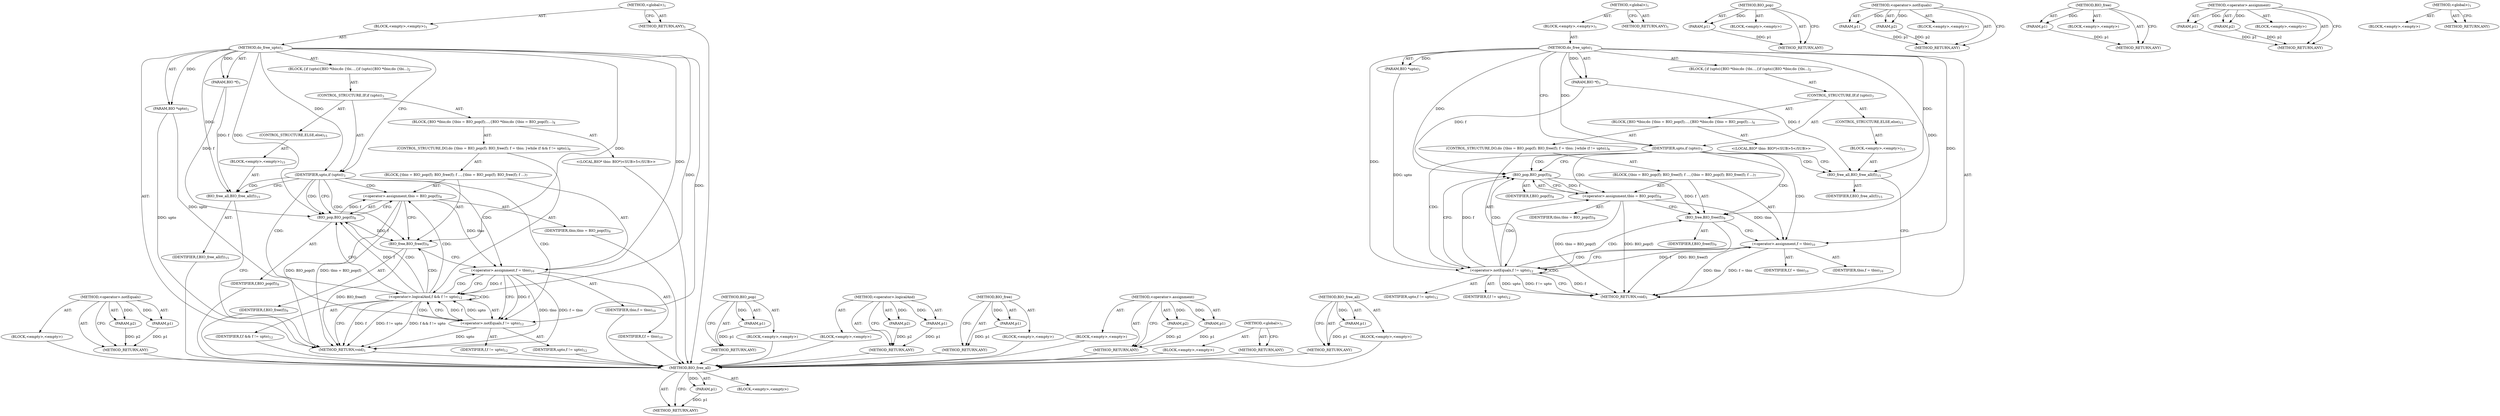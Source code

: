 digraph "BIO_free_all" {
vulnerable_69 [label=<(METHOD,BIO_free_all)>];
vulnerable_70 [label=<(PARAM,p1)>];
vulnerable_71 [label=<(BLOCK,&lt;empty&gt;,&lt;empty&gt;)>];
vulnerable_72 [label=<(METHOD_RETURN,ANY)>];
vulnerable_6 [label=<(METHOD,&lt;global&gt;)<SUB>1</SUB>>];
vulnerable_7 [label=<(BLOCK,&lt;empty&gt;,&lt;empty&gt;)<SUB>1</SUB>>];
vulnerable_8 [label=<(METHOD,do_free_upto)<SUB>1</SUB>>];
vulnerable_9 [label=<(PARAM,BIO *f)<SUB>1</SUB>>];
vulnerable_10 [label=<(PARAM,BIO *upto)<SUB>1</SUB>>];
vulnerable_11 [label=<(BLOCK,{
	if (upto)
		{
		BIO *tbio;
		do 
			{
			tbi...,{
	if (upto)
		{
		BIO *tbio;
		do 
			{
			tbi...)<SUB>2</SUB>>];
vulnerable_12 [label=<(CONTROL_STRUCTURE,IF,if (upto))<SUB>3</SUB>>];
vulnerable_13 [label=<(IDENTIFIER,upto,if (upto))<SUB>3</SUB>>];
vulnerable_14 [label=<(BLOCK,{
		BIO *tbio;
		do 
			{
			tbio = BIO_pop(f);...,{
		BIO *tbio;
		do 
			{
			tbio = BIO_pop(f);...)<SUB>4</SUB>>];
vulnerable_15 [label="<(LOCAL,BIO* tbio: BIO*)<SUB>5</SUB>>"];
vulnerable_16 [label=<(CONTROL_STRUCTURE,DO,do 
			{
			tbio = BIO_pop(f);
 			BIO_free(f);
 			f = tbio;
 			}
		while (f != upto);)<SUB>6</SUB>>];
vulnerable_17 [label=<(BLOCK,{
			tbio = BIO_pop(f);
 			BIO_free(f);
 			f ...,{
			tbio = BIO_pop(f);
 			BIO_free(f);
 			f ...)<SUB>7</SUB>>];
vulnerable_18 [label=<(&lt;operator&gt;.assignment,tbio = BIO_pop(f))<SUB>8</SUB>>];
vulnerable_19 [label=<(IDENTIFIER,tbio,tbio = BIO_pop(f))<SUB>8</SUB>>];
vulnerable_20 [label=<(BIO_pop,BIO_pop(f))<SUB>8</SUB>>];
vulnerable_21 [label=<(IDENTIFIER,f,BIO_pop(f))<SUB>8</SUB>>];
vulnerable_22 [label=<(BIO_free,BIO_free(f))<SUB>9</SUB>>];
vulnerable_23 [label=<(IDENTIFIER,f,BIO_free(f))<SUB>9</SUB>>];
vulnerable_24 [label=<(&lt;operator&gt;.assignment,f = tbio)<SUB>10</SUB>>];
vulnerable_25 [label=<(IDENTIFIER,f,f = tbio)<SUB>10</SUB>>];
vulnerable_26 [label=<(IDENTIFIER,tbio,f = tbio)<SUB>10</SUB>>];
vulnerable_27 [label=<(&lt;operator&gt;.notEquals,f != upto)<SUB>12</SUB>>];
vulnerable_28 [label=<(IDENTIFIER,f,f != upto)<SUB>12</SUB>>];
vulnerable_29 [label=<(IDENTIFIER,upto,f != upto)<SUB>12</SUB>>];
vulnerable_30 [label=<(CONTROL_STRUCTURE,ELSE,else)<SUB>15</SUB>>];
vulnerable_31 [label=<(BLOCK,&lt;empty&gt;,&lt;empty&gt;)<SUB>15</SUB>>];
vulnerable_32 [label=<(BIO_free_all,BIO_free_all(f))<SUB>15</SUB>>];
vulnerable_33 [label=<(IDENTIFIER,f,BIO_free_all(f))<SUB>15</SUB>>];
vulnerable_34 [label=<(METHOD_RETURN,void)<SUB>1</SUB>>];
vulnerable_36 [label=<(METHOD_RETURN,ANY)<SUB>1</SUB>>];
vulnerable_56 [label=<(METHOD,BIO_pop)>];
vulnerable_57 [label=<(PARAM,p1)>];
vulnerable_58 [label=<(BLOCK,&lt;empty&gt;,&lt;empty&gt;)>];
vulnerable_59 [label=<(METHOD_RETURN,ANY)>];
vulnerable_64 [label=<(METHOD,&lt;operator&gt;.notEquals)>];
vulnerable_65 [label=<(PARAM,p1)>];
vulnerable_66 [label=<(PARAM,p2)>];
vulnerable_67 [label=<(BLOCK,&lt;empty&gt;,&lt;empty&gt;)>];
vulnerable_68 [label=<(METHOD_RETURN,ANY)>];
vulnerable_60 [label=<(METHOD,BIO_free)>];
vulnerable_61 [label=<(PARAM,p1)>];
vulnerable_62 [label=<(BLOCK,&lt;empty&gt;,&lt;empty&gt;)>];
vulnerable_63 [label=<(METHOD_RETURN,ANY)>];
vulnerable_51 [label=<(METHOD,&lt;operator&gt;.assignment)>];
vulnerable_52 [label=<(PARAM,p1)>];
vulnerable_53 [label=<(PARAM,p2)>];
vulnerable_54 [label=<(BLOCK,&lt;empty&gt;,&lt;empty&gt;)>];
vulnerable_55 [label=<(METHOD_RETURN,ANY)>];
vulnerable_45 [label=<(METHOD,&lt;global&gt;)<SUB>1</SUB>>];
vulnerable_46 [label=<(BLOCK,&lt;empty&gt;,&lt;empty&gt;)>];
vulnerable_47 [label=<(METHOD_RETURN,ANY)>];
fixed_71 [label=<(METHOD,&lt;operator&gt;.notEquals)>];
fixed_72 [label=<(PARAM,p1)>];
fixed_73 [label=<(PARAM,p2)>];
fixed_74 [label=<(BLOCK,&lt;empty&gt;,&lt;empty&gt;)>];
fixed_75 [label=<(METHOD_RETURN,ANY)>];
fixed_6 [label=<(METHOD,&lt;global&gt;)<SUB>1</SUB>>];
fixed_7 [label=<(BLOCK,&lt;empty&gt;,&lt;empty&gt;)<SUB>1</SUB>>];
fixed_8 [label=<(METHOD,do_free_upto)<SUB>1</SUB>>];
fixed_9 [label=<(PARAM,BIO *f)<SUB>1</SUB>>];
fixed_10 [label=<(PARAM,BIO *upto)<SUB>1</SUB>>];
fixed_11 [label=<(BLOCK,{
	if (upto)
		{
		BIO *tbio;
		do 
			{
			tbi...,{
	if (upto)
		{
		BIO *tbio;
		do 
			{
			tbi...)<SUB>2</SUB>>];
fixed_12 [label=<(CONTROL_STRUCTURE,IF,if (upto))<SUB>3</SUB>>];
fixed_13 [label=<(IDENTIFIER,upto,if (upto))<SUB>3</SUB>>];
fixed_14 [label=<(BLOCK,{
		BIO *tbio;
		do 
			{
			tbio = BIO_pop(f);...,{
		BIO *tbio;
		do 
			{
			tbio = BIO_pop(f);...)<SUB>4</SUB>>];
fixed_15 [label="<(LOCAL,BIO* tbio: BIO*)<SUB>5</SUB>>"];
fixed_16 [label=<(CONTROL_STRUCTURE,DO,do 
			{
			tbio = BIO_pop(f);
 			BIO_free(f);
 			f = tbio;
 			}
		while (f &amp;&amp; f != upto);)<SUB>6</SUB>>];
fixed_17 [label=<(BLOCK,{
			tbio = BIO_pop(f);
 			BIO_free(f);
 			f ...,{
			tbio = BIO_pop(f);
 			BIO_free(f);
 			f ...)<SUB>7</SUB>>];
fixed_18 [label=<(&lt;operator&gt;.assignment,tbio = BIO_pop(f))<SUB>8</SUB>>];
fixed_19 [label=<(IDENTIFIER,tbio,tbio = BIO_pop(f))<SUB>8</SUB>>];
fixed_20 [label=<(BIO_pop,BIO_pop(f))<SUB>8</SUB>>];
fixed_21 [label=<(IDENTIFIER,f,BIO_pop(f))<SUB>8</SUB>>];
fixed_22 [label=<(BIO_free,BIO_free(f))<SUB>9</SUB>>];
fixed_23 [label=<(IDENTIFIER,f,BIO_free(f))<SUB>9</SUB>>];
fixed_24 [label=<(&lt;operator&gt;.assignment,f = tbio)<SUB>10</SUB>>];
fixed_25 [label=<(IDENTIFIER,f,f = tbio)<SUB>10</SUB>>];
fixed_26 [label=<(IDENTIFIER,tbio,f = tbio)<SUB>10</SUB>>];
fixed_27 [label=<(&lt;operator&gt;.logicalAnd,f &amp;&amp; f != upto)<SUB>12</SUB>>];
fixed_28 [label=<(IDENTIFIER,f,f &amp;&amp; f != upto)<SUB>12</SUB>>];
fixed_29 [label=<(&lt;operator&gt;.notEquals,f != upto)<SUB>12</SUB>>];
fixed_30 [label=<(IDENTIFIER,f,f != upto)<SUB>12</SUB>>];
fixed_31 [label=<(IDENTIFIER,upto,f != upto)<SUB>12</SUB>>];
fixed_32 [label=<(CONTROL_STRUCTURE,ELSE,else)<SUB>15</SUB>>];
fixed_33 [label=<(BLOCK,&lt;empty&gt;,&lt;empty&gt;)<SUB>15</SUB>>];
fixed_34 [label=<(BIO_free_all,BIO_free_all(f))<SUB>15</SUB>>];
fixed_35 [label=<(IDENTIFIER,f,BIO_free_all(f))<SUB>15</SUB>>];
fixed_36 [label=<(METHOD_RETURN,void)<SUB>1</SUB>>];
fixed_38 [label=<(METHOD_RETURN,ANY)<SUB>1</SUB>>];
fixed_58 [label=<(METHOD,BIO_pop)>];
fixed_59 [label=<(PARAM,p1)>];
fixed_60 [label=<(BLOCK,&lt;empty&gt;,&lt;empty&gt;)>];
fixed_61 [label=<(METHOD_RETURN,ANY)>];
fixed_66 [label=<(METHOD,&lt;operator&gt;.logicalAnd)>];
fixed_67 [label=<(PARAM,p1)>];
fixed_68 [label=<(PARAM,p2)>];
fixed_69 [label=<(BLOCK,&lt;empty&gt;,&lt;empty&gt;)>];
fixed_70 [label=<(METHOD_RETURN,ANY)>];
fixed_62 [label=<(METHOD,BIO_free)>];
fixed_63 [label=<(PARAM,p1)>];
fixed_64 [label=<(BLOCK,&lt;empty&gt;,&lt;empty&gt;)>];
fixed_65 [label=<(METHOD_RETURN,ANY)>];
fixed_53 [label=<(METHOD,&lt;operator&gt;.assignment)>];
fixed_54 [label=<(PARAM,p1)>];
fixed_55 [label=<(PARAM,p2)>];
fixed_56 [label=<(BLOCK,&lt;empty&gt;,&lt;empty&gt;)>];
fixed_57 [label=<(METHOD_RETURN,ANY)>];
fixed_47 [label=<(METHOD,&lt;global&gt;)<SUB>1</SUB>>];
fixed_48 [label=<(BLOCK,&lt;empty&gt;,&lt;empty&gt;)>];
fixed_49 [label=<(METHOD_RETURN,ANY)>];
fixed_76 [label=<(METHOD,BIO_free_all)>];
fixed_77 [label=<(PARAM,p1)>];
fixed_78 [label=<(BLOCK,&lt;empty&gt;,&lt;empty&gt;)>];
fixed_79 [label=<(METHOD_RETURN,ANY)>];
vulnerable_69 -> vulnerable_70  [key=0, label="AST: "];
vulnerable_69 -> vulnerable_70  [key=1, label="DDG: "];
vulnerable_69 -> vulnerable_71  [key=0, label="AST: "];
vulnerable_69 -> vulnerable_72  [key=0, label="AST: "];
vulnerable_69 -> vulnerable_72  [key=1, label="CFG: "];
vulnerable_70 -> vulnerable_72  [key=0, label="DDG: p1"];
vulnerable_6 -> vulnerable_7  [key=0, label="AST: "];
vulnerable_6 -> vulnerable_36  [key=0, label="AST: "];
vulnerable_6 -> vulnerable_36  [key=1, label="CFG: "];
vulnerable_7 -> vulnerable_8  [key=0, label="AST: "];
vulnerable_8 -> vulnerable_9  [key=0, label="AST: "];
vulnerable_8 -> vulnerable_9  [key=1, label="DDG: "];
vulnerable_8 -> vulnerable_10  [key=0, label="AST: "];
vulnerable_8 -> vulnerable_10  [key=1, label="DDG: "];
vulnerable_8 -> vulnerable_11  [key=0, label="AST: "];
vulnerable_8 -> vulnerable_34  [key=0, label="AST: "];
vulnerable_8 -> vulnerable_13  [key=0, label="CFG: "];
vulnerable_8 -> vulnerable_13  [key=1, label="DDG: "];
vulnerable_8 -> vulnerable_24  [key=0, label="DDG: "];
vulnerable_8 -> vulnerable_27  [key=0, label="DDG: "];
vulnerable_8 -> vulnerable_32  [key=0, label="DDG: "];
vulnerable_8 -> vulnerable_22  [key=0, label="DDG: "];
vulnerable_8 -> vulnerable_20  [key=0, label="DDG: "];
vulnerable_9 -> vulnerable_32  [key=0, label="DDG: f"];
vulnerable_9 -> vulnerable_20  [key=0, label="DDG: f"];
vulnerable_10 -> vulnerable_27  [key=0, label="DDG: upto"];
vulnerable_11 -> vulnerable_12  [key=0, label="AST: "];
vulnerable_12 -> vulnerable_13  [key=0, label="AST: "];
vulnerable_12 -> vulnerable_14  [key=0, label="AST: "];
vulnerable_12 -> vulnerable_30  [key=0, label="AST: "];
vulnerable_13 -> vulnerable_20  [key=0, label="CFG: "];
vulnerable_13 -> vulnerable_20  [key=1, label="CDG: "];
vulnerable_13 -> vulnerable_32  [key=0, label="CFG: "];
vulnerable_13 -> vulnerable_32  [key=1, label="CDG: "];
vulnerable_13 -> vulnerable_24  [key=0, label="CDG: "];
vulnerable_13 -> vulnerable_18  [key=0, label="CDG: "];
vulnerable_13 -> vulnerable_22  [key=0, label="CDG: "];
vulnerable_13 -> vulnerable_27  [key=0, label="CDG: "];
vulnerable_14 -> vulnerable_15  [key=0, label="AST: "];
vulnerable_14 -> vulnerable_16  [key=0, label="AST: "];
vulnerable_16 -> vulnerable_17  [key=0, label="AST: "];
vulnerable_16 -> vulnerable_27  [key=0, label="AST: "];
vulnerable_17 -> vulnerable_18  [key=0, label="AST: "];
vulnerable_17 -> vulnerable_22  [key=0, label="AST: "];
vulnerable_17 -> vulnerable_24  [key=0, label="AST: "];
vulnerable_18 -> vulnerable_19  [key=0, label="AST: "];
vulnerable_18 -> vulnerable_20  [key=0, label="AST: "];
vulnerable_18 -> vulnerable_22  [key=0, label="CFG: "];
vulnerable_18 -> vulnerable_34  [key=0, label="DDG: BIO_pop(f)"];
vulnerable_18 -> vulnerable_34  [key=1, label="DDG: tbio = BIO_pop(f)"];
vulnerable_18 -> vulnerable_24  [key=0, label="DDG: tbio"];
vulnerable_20 -> vulnerable_21  [key=0, label="AST: "];
vulnerable_20 -> vulnerable_18  [key=0, label="CFG: "];
vulnerable_20 -> vulnerable_18  [key=1, label="DDG: f"];
vulnerable_20 -> vulnerable_22  [key=0, label="DDG: f"];
vulnerable_22 -> vulnerable_23  [key=0, label="AST: "];
vulnerable_22 -> vulnerable_24  [key=0, label="CFG: "];
vulnerable_22 -> vulnerable_34  [key=0, label="DDG: BIO_free(f)"];
vulnerable_24 -> vulnerable_25  [key=0, label="AST: "];
vulnerable_24 -> vulnerable_26  [key=0, label="AST: "];
vulnerable_24 -> vulnerable_27  [key=0, label="CFG: "];
vulnerable_24 -> vulnerable_27  [key=1, label="DDG: f"];
vulnerable_24 -> vulnerable_34  [key=0, label="DDG: tbio"];
vulnerable_24 -> vulnerable_34  [key=1, label="DDG: f = tbio"];
vulnerable_27 -> vulnerable_28  [key=0, label="AST: "];
vulnerable_27 -> vulnerable_29  [key=0, label="AST: "];
vulnerable_27 -> vulnerable_34  [key=0, label="CFG: "];
vulnerable_27 -> vulnerable_34  [key=1, label="DDG: f"];
vulnerable_27 -> vulnerable_34  [key=2, label="DDG: upto"];
vulnerable_27 -> vulnerable_34  [key=3, label="DDG: f != upto"];
vulnerable_27 -> vulnerable_20  [key=0, label="CFG: "];
vulnerable_27 -> vulnerable_20  [key=1, label="DDG: f"];
vulnerable_27 -> vulnerable_20  [key=2, label="CDG: "];
vulnerable_27 -> vulnerable_24  [key=0, label="CDG: "];
vulnerable_27 -> vulnerable_18  [key=0, label="CDG: "];
vulnerable_27 -> vulnerable_22  [key=0, label="CDG: "];
vulnerable_27 -> vulnerable_27  [key=0, label="CDG: "];
vulnerable_30 -> vulnerable_31  [key=0, label="AST: "];
vulnerable_31 -> vulnerable_32  [key=0, label="AST: "];
vulnerable_32 -> vulnerable_33  [key=0, label="AST: "];
vulnerable_32 -> vulnerable_34  [key=0, label="CFG: "];
vulnerable_56 -> vulnerable_57  [key=0, label="AST: "];
vulnerable_56 -> vulnerable_57  [key=1, label="DDG: "];
vulnerable_56 -> vulnerable_58  [key=0, label="AST: "];
vulnerable_56 -> vulnerable_59  [key=0, label="AST: "];
vulnerable_56 -> vulnerable_59  [key=1, label="CFG: "];
vulnerable_57 -> vulnerable_59  [key=0, label="DDG: p1"];
vulnerable_64 -> vulnerable_65  [key=0, label="AST: "];
vulnerable_64 -> vulnerable_65  [key=1, label="DDG: "];
vulnerable_64 -> vulnerable_67  [key=0, label="AST: "];
vulnerable_64 -> vulnerable_66  [key=0, label="AST: "];
vulnerable_64 -> vulnerable_66  [key=1, label="DDG: "];
vulnerable_64 -> vulnerable_68  [key=0, label="AST: "];
vulnerable_64 -> vulnerable_68  [key=1, label="CFG: "];
vulnerable_65 -> vulnerable_68  [key=0, label="DDG: p1"];
vulnerable_66 -> vulnerable_68  [key=0, label="DDG: p2"];
vulnerable_60 -> vulnerable_61  [key=0, label="AST: "];
vulnerable_60 -> vulnerable_61  [key=1, label="DDG: "];
vulnerable_60 -> vulnerable_62  [key=0, label="AST: "];
vulnerable_60 -> vulnerable_63  [key=0, label="AST: "];
vulnerable_60 -> vulnerable_63  [key=1, label="CFG: "];
vulnerable_61 -> vulnerable_63  [key=0, label="DDG: p1"];
vulnerable_51 -> vulnerable_52  [key=0, label="AST: "];
vulnerable_51 -> vulnerable_52  [key=1, label="DDG: "];
vulnerable_51 -> vulnerable_54  [key=0, label="AST: "];
vulnerable_51 -> vulnerable_53  [key=0, label="AST: "];
vulnerable_51 -> vulnerable_53  [key=1, label="DDG: "];
vulnerable_51 -> vulnerable_55  [key=0, label="AST: "];
vulnerable_51 -> vulnerable_55  [key=1, label="CFG: "];
vulnerable_52 -> vulnerable_55  [key=0, label="DDG: p1"];
vulnerable_53 -> vulnerable_55  [key=0, label="DDG: p2"];
vulnerable_45 -> vulnerable_46  [key=0, label="AST: "];
vulnerable_45 -> vulnerable_47  [key=0, label="AST: "];
vulnerable_45 -> vulnerable_47  [key=1, label="CFG: "];
fixed_71 -> fixed_72  [key=0, label="AST: "];
fixed_71 -> fixed_72  [key=1, label="DDG: "];
fixed_71 -> fixed_74  [key=0, label="AST: "];
fixed_71 -> fixed_73  [key=0, label="AST: "];
fixed_71 -> fixed_73  [key=1, label="DDG: "];
fixed_71 -> fixed_75  [key=0, label="AST: "];
fixed_71 -> fixed_75  [key=1, label="CFG: "];
fixed_72 -> fixed_75  [key=0, label="DDG: p1"];
fixed_73 -> fixed_75  [key=0, label="DDG: p2"];
fixed_74 -> vulnerable_69  [key=0];
fixed_75 -> vulnerable_69  [key=0];
fixed_6 -> fixed_7  [key=0, label="AST: "];
fixed_6 -> fixed_38  [key=0, label="AST: "];
fixed_6 -> fixed_38  [key=1, label="CFG: "];
fixed_7 -> fixed_8  [key=0, label="AST: "];
fixed_8 -> fixed_9  [key=0, label="AST: "];
fixed_8 -> fixed_9  [key=1, label="DDG: "];
fixed_8 -> fixed_10  [key=0, label="AST: "];
fixed_8 -> fixed_10  [key=1, label="DDG: "];
fixed_8 -> fixed_11  [key=0, label="AST: "];
fixed_8 -> fixed_36  [key=0, label="AST: "];
fixed_8 -> fixed_13  [key=0, label="CFG: "];
fixed_8 -> fixed_13  [key=1, label="DDG: "];
fixed_8 -> fixed_24  [key=0, label="DDG: "];
fixed_8 -> fixed_27  [key=0, label="DDG: "];
fixed_8 -> fixed_34  [key=0, label="DDG: "];
fixed_8 -> fixed_22  [key=0, label="DDG: "];
fixed_8 -> fixed_29  [key=0, label="DDG: "];
fixed_8 -> fixed_20  [key=0, label="DDG: "];
fixed_9 -> fixed_34  [key=0, label="DDG: f"];
fixed_9 -> fixed_20  [key=0, label="DDG: f"];
fixed_10 -> fixed_36  [key=0, label="DDG: upto"];
fixed_10 -> fixed_29  [key=0, label="DDG: upto"];
fixed_11 -> fixed_12  [key=0, label="AST: "];
fixed_12 -> fixed_13  [key=0, label="AST: "];
fixed_12 -> fixed_14  [key=0, label="AST: "];
fixed_12 -> fixed_32  [key=0, label="AST: "];
fixed_13 -> fixed_20  [key=0, label="CFG: "];
fixed_13 -> fixed_20  [key=1, label="CDG: "];
fixed_13 -> fixed_34  [key=0, label="CFG: "];
fixed_13 -> fixed_34  [key=1, label="CDG: "];
fixed_13 -> fixed_24  [key=0, label="CDG: "];
fixed_13 -> fixed_18  [key=0, label="CDG: "];
fixed_13 -> fixed_22  [key=0, label="CDG: "];
fixed_13 -> fixed_27  [key=0, label="CDG: "];
fixed_13 -> fixed_29  [key=0, label="CDG: "];
fixed_14 -> fixed_15  [key=0, label="AST: "];
fixed_14 -> fixed_16  [key=0, label="AST: "];
fixed_15 -> vulnerable_69  [key=0];
fixed_16 -> fixed_17  [key=0, label="AST: "];
fixed_16 -> fixed_27  [key=0, label="AST: "];
fixed_17 -> fixed_18  [key=0, label="AST: "];
fixed_17 -> fixed_22  [key=0, label="AST: "];
fixed_17 -> fixed_24  [key=0, label="AST: "];
fixed_18 -> fixed_19  [key=0, label="AST: "];
fixed_18 -> fixed_20  [key=0, label="AST: "];
fixed_18 -> fixed_22  [key=0, label="CFG: "];
fixed_18 -> fixed_36  [key=0, label="DDG: BIO_pop(f)"];
fixed_18 -> fixed_36  [key=1, label="DDG: tbio = BIO_pop(f)"];
fixed_18 -> fixed_24  [key=0, label="DDG: tbio"];
fixed_19 -> vulnerable_69  [key=0];
fixed_20 -> fixed_21  [key=0, label="AST: "];
fixed_20 -> fixed_18  [key=0, label="CFG: "];
fixed_20 -> fixed_18  [key=1, label="DDG: f"];
fixed_20 -> fixed_22  [key=0, label="DDG: f"];
fixed_21 -> vulnerable_69  [key=0];
fixed_22 -> fixed_23  [key=0, label="AST: "];
fixed_22 -> fixed_24  [key=0, label="CFG: "];
fixed_22 -> fixed_36  [key=0, label="DDG: BIO_free(f)"];
fixed_23 -> vulnerable_69  [key=0];
fixed_24 -> fixed_25  [key=0, label="AST: "];
fixed_24 -> fixed_26  [key=0, label="AST: "];
fixed_24 -> fixed_27  [key=0, label="CFG: "];
fixed_24 -> fixed_27  [key=1, label="DDG: f"];
fixed_24 -> fixed_29  [key=0, label="CFG: "];
fixed_24 -> fixed_29  [key=1, label="DDG: f"];
fixed_24 -> fixed_36  [key=0, label="DDG: tbio"];
fixed_24 -> fixed_36  [key=1, label="DDG: f = tbio"];
fixed_25 -> vulnerable_69  [key=0];
fixed_26 -> vulnerable_69  [key=0];
fixed_27 -> fixed_28  [key=0, label="AST: "];
fixed_27 -> fixed_29  [key=0, label="AST: "];
fixed_27 -> fixed_29  [key=1, label="CDG: "];
fixed_27 -> fixed_36  [key=0, label="CFG: "];
fixed_27 -> fixed_36  [key=1, label="DDG: f"];
fixed_27 -> fixed_36  [key=2, label="DDG: f != upto"];
fixed_27 -> fixed_36  [key=3, label="DDG: f &amp;&amp; f != upto"];
fixed_27 -> fixed_20  [key=0, label="CFG: "];
fixed_27 -> fixed_20  [key=1, label="DDG: f"];
fixed_27 -> fixed_20  [key=2, label="CDG: "];
fixed_27 -> fixed_24  [key=0, label="CDG: "];
fixed_27 -> fixed_18  [key=0, label="CDG: "];
fixed_27 -> fixed_22  [key=0, label="CDG: "];
fixed_27 -> fixed_27  [key=0, label="CDG: "];
fixed_28 -> vulnerable_69  [key=0];
fixed_29 -> fixed_30  [key=0, label="AST: "];
fixed_29 -> fixed_31  [key=0, label="AST: "];
fixed_29 -> fixed_27  [key=0, label="CFG: "];
fixed_29 -> fixed_27  [key=1, label="DDG: f"];
fixed_29 -> fixed_27  [key=2, label="DDG: upto"];
fixed_29 -> fixed_36  [key=0, label="DDG: upto"];
fixed_30 -> vulnerable_69  [key=0];
fixed_31 -> vulnerable_69  [key=0];
fixed_32 -> fixed_33  [key=0, label="AST: "];
fixed_33 -> fixed_34  [key=0, label="AST: "];
fixed_34 -> fixed_35  [key=0, label="AST: "];
fixed_34 -> fixed_36  [key=0, label="CFG: "];
fixed_35 -> vulnerable_69  [key=0];
fixed_36 -> vulnerable_69  [key=0];
fixed_38 -> vulnerable_69  [key=0];
fixed_58 -> fixed_59  [key=0, label="AST: "];
fixed_58 -> fixed_59  [key=1, label="DDG: "];
fixed_58 -> fixed_60  [key=0, label="AST: "];
fixed_58 -> fixed_61  [key=0, label="AST: "];
fixed_58 -> fixed_61  [key=1, label="CFG: "];
fixed_59 -> fixed_61  [key=0, label="DDG: p1"];
fixed_60 -> vulnerable_69  [key=0];
fixed_61 -> vulnerable_69  [key=0];
fixed_66 -> fixed_67  [key=0, label="AST: "];
fixed_66 -> fixed_67  [key=1, label="DDG: "];
fixed_66 -> fixed_69  [key=0, label="AST: "];
fixed_66 -> fixed_68  [key=0, label="AST: "];
fixed_66 -> fixed_68  [key=1, label="DDG: "];
fixed_66 -> fixed_70  [key=0, label="AST: "];
fixed_66 -> fixed_70  [key=1, label="CFG: "];
fixed_67 -> fixed_70  [key=0, label="DDG: p1"];
fixed_68 -> fixed_70  [key=0, label="DDG: p2"];
fixed_69 -> vulnerable_69  [key=0];
fixed_70 -> vulnerable_69  [key=0];
fixed_62 -> fixed_63  [key=0, label="AST: "];
fixed_62 -> fixed_63  [key=1, label="DDG: "];
fixed_62 -> fixed_64  [key=0, label="AST: "];
fixed_62 -> fixed_65  [key=0, label="AST: "];
fixed_62 -> fixed_65  [key=1, label="CFG: "];
fixed_63 -> fixed_65  [key=0, label="DDG: p1"];
fixed_64 -> vulnerable_69  [key=0];
fixed_65 -> vulnerable_69  [key=0];
fixed_53 -> fixed_54  [key=0, label="AST: "];
fixed_53 -> fixed_54  [key=1, label="DDG: "];
fixed_53 -> fixed_56  [key=0, label="AST: "];
fixed_53 -> fixed_55  [key=0, label="AST: "];
fixed_53 -> fixed_55  [key=1, label="DDG: "];
fixed_53 -> fixed_57  [key=0, label="AST: "];
fixed_53 -> fixed_57  [key=1, label="CFG: "];
fixed_54 -> fixed_57  [key=0, label="DDG: p1"];
fixed_55 -> fixed_57  [key=0, label="DDG: p2"];
fixed_56 -> vulnerable_69  [key=0];
fixed_57 -> vulnerable_69  [key=0];
fixed_47 -> fixed_48  [key=0, label="AST: "];
fixed_47 -> fixed_49  [key=0, label="AST: "];
fixed_47 -> fixed_49  [key=1, label="CFG: "];
fixed_48 -> vulnerable_69  [key=0];
fixed_49 -> vulnerable_69  [key=0];
fixed_76 -> fixed_77  [key=0, label="AST: "];
fixed_76 -> fixed_77  [key=1, label="DDG: "];
fixed_76 -> fixed_78  [key=0, label="AST: "];
fixed_76 -> fixed_79  [key=0, label="AST: "];
fixed_76 -> fixed_79  [key=1, label="CFG: "];
fixed_77 -> fixed_79  [key=0, label="DDG: p1"];
fixed_78 -> vulnerable_69  [key=0];
fixed_79 -> vulnerable_69  [key=0];
}
